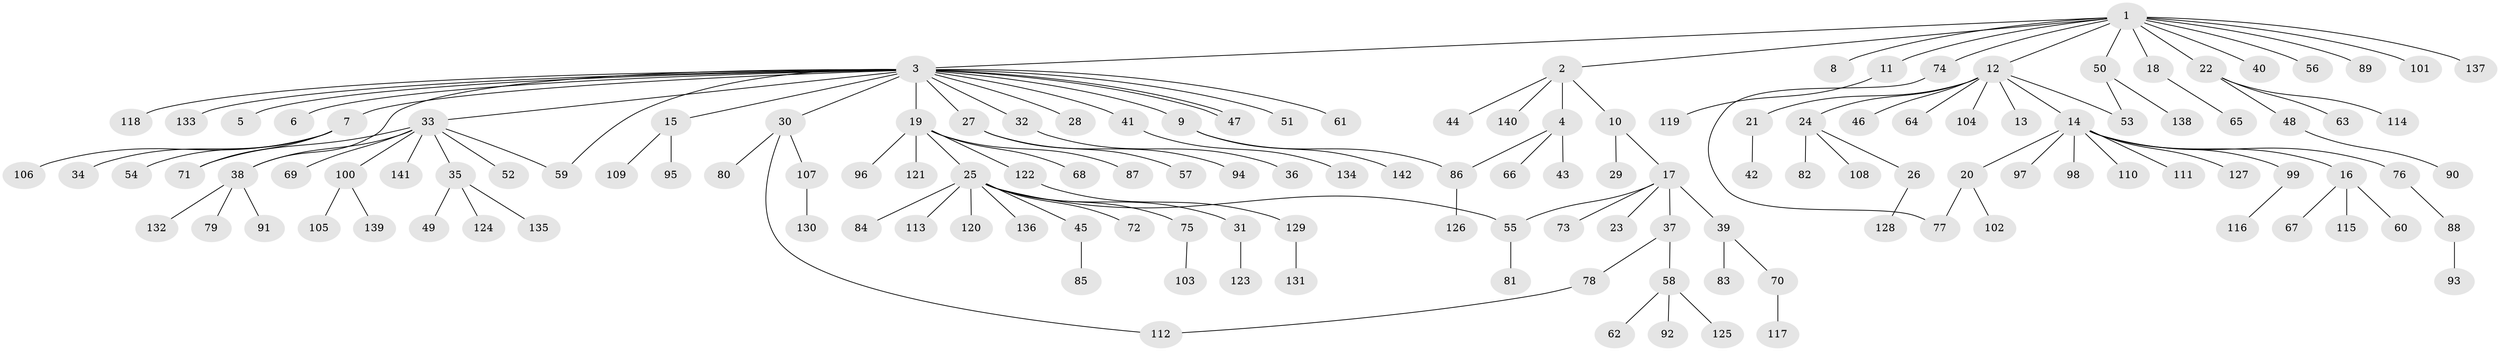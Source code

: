 // Generated by graph-tools (version 1.1) at 2025/47/03/09/25 04:47:30]
// undirected, 142 vertices, 150 edges
graph export_dot {
graph [start="1"]
  node [color=gray90,style=filled];
  1;
  2;
  3;
  4;
  5;
  6;
  7;
  8;
  9;
  10;
  11;
  12;
  13;
  14;
  15;
  16;
  17;
  18;
  19;
  20;
  21;
  22;
  23;
  24;
  25;
  26;
  27;
  28;
  29;
  30;
  31;
  32;
  33;
  34;
  35;
  36;
  37;
  38;
  39;
  40;
  41;
  42;
  43;
  44;
  45;
  46;
  47;
  48;
  49;
  50;
  51;
  52;
  53;
  54;
  55;
  56;
  57;
  58;
  59;
  60;
  61;
  62;
  63;
  64;
  65;
  66;
  67;
  68;
  69;
  70;
  71;
  72;
  73;
  74;
  75;
  76;
  77;
  78;
  79;
  80;
  81;
  82;
  83;
  84;
  85;
  86;
  87;
  88;
  89;
  90;
  91;
  92;
  93;
  94;
  95;
  96;
  97;
  98;
  99;
  100;
  101;
  102;
  103;
  104;
  105;
  106;
  107;
  108;
  109;
  110;
  111;
  112;
  113;
  114;
  115;
  116;
  117;
  118;
  119;
  120;
  121;
  122;
  123;
  124;
  125;
  126;
  127;
  128;
  129;
  130;
  131;
  132;
  133;
  134;
  135;
  136;
  137;
  138;
  139;
  140;
  141;
  142;
  1 -- 2;
  1 -- 3;
  1 -- 8;
  1 -- 11;
  1 -- 12;
  1 -- 18;
  1 -- 22;
  1 -- 40;
  1 -- 50;
  1 -- 56;
  1 -- 74;
  1 -- 89;
  1 -- 101;
  1 -- 137;
  2 -- 4;
  2 -- 10;
  2 -- 44;
  2 -- 140;
  3 -- 5;
  3 -- 6;
  3 -- 7;
  3 -- 9;
  3 -- 15;
  3 -- 19;
  3 -- 27;
  3 -- 28;
  3 -- 30;
  3 -- 32;
  3 -- 33;
  3 -- 38;
  3 -- 41;
  3 -- 47;
  3 -- 47;
  3 -- 51;
  3 -- 59;
  3 -- 61;
  3 -- 118;
  3 -- 133;
  4 -- 43;
  4 -- 66;
  4 -- 86;
  7 -- 34;
  7 -- 54;
  7 -- 71;
  7 -- 106;
  9 -- 86;
  9 -- 142;
  10 -- 17;
  10 -- 29;
  11 -- 119;
  12 -- 13;
  12 -- 14;
  12 -- 21;
  12 -- 24;
  12 -- 46;
  12 -- 53;
  12 -- 64;
  12 -- 104;
  14 -- 16;
  14 -- 20;
  14 -- 76;
  14 -- 97;
  14 -- 98;
  14 -- 99;
  14 -- 110;
  14 -- 111;
  14 -- 127;
  15 -- 95;
  15 -- 109;
  16 -- 60;
  16 -- 67;
  16 -- 115;
  17 -- 23;
  17 -- 37;
  17 -- 39;
  17 -- 55;
  17 -- 73;
  18 -- 65;
  19 -- 25;
  19 -- 68;
  19 -- 87;
  19 -- 96;
  19 -- 121;
  19 -- 122;
  20 -- 77;
  20 -- 102;
  21 -- 42;
  22 -- 48;
  22 -- 63;
  22 -- 114;
  24 -- 26;
  24 -- 82;
  24 -- 108;
  25 -- 31;
  25 -- 45;
  25 -- 55;
  25 -- 72;
  25 -- 75;
  25 -- 84;
  25 -- 113;
  25 -- 120;
  25 -- 136;
  26 -- 128;
  27 -- 57;
  27 -- 94;
  30 -- 80;
  30 -- 107;
  30 -- 112;
  31 -- 123;
  32 -- 36;
  33 -- 35;
  33 -- 38;
  33 -- 52;
  33 -- 59;
  33 -- 69;
  33 -- 71;
  33 -- 100;
  33 -- 141;
  35 -- 49;
  35 -- 124;
  35 -- 135;
  37 -- 58;
  37 -- 78;
  38 -- 79;
  38 -- 91;
  38 -- 132;
  39 -- 70;
  39 -- 83;
  41 -- 134;
  45 -- 85;
  48 -- 90;
  50 -- 53;
  50 -- 138;
  55 -- 81;
  58 -- 62;
  58 -- 92;
  58 -- 125;
  70 -- 117;
  74 -- 77;
  75 -- 103;
  76 -- 88;
  78 -- 112;
  86 -- 126;
  88 -- 93;
  99 -- 116;
  100 -- 105;
  100 -- 139;
  107 -- 130;
  122 -- 129;
  129 -- 131;
}
